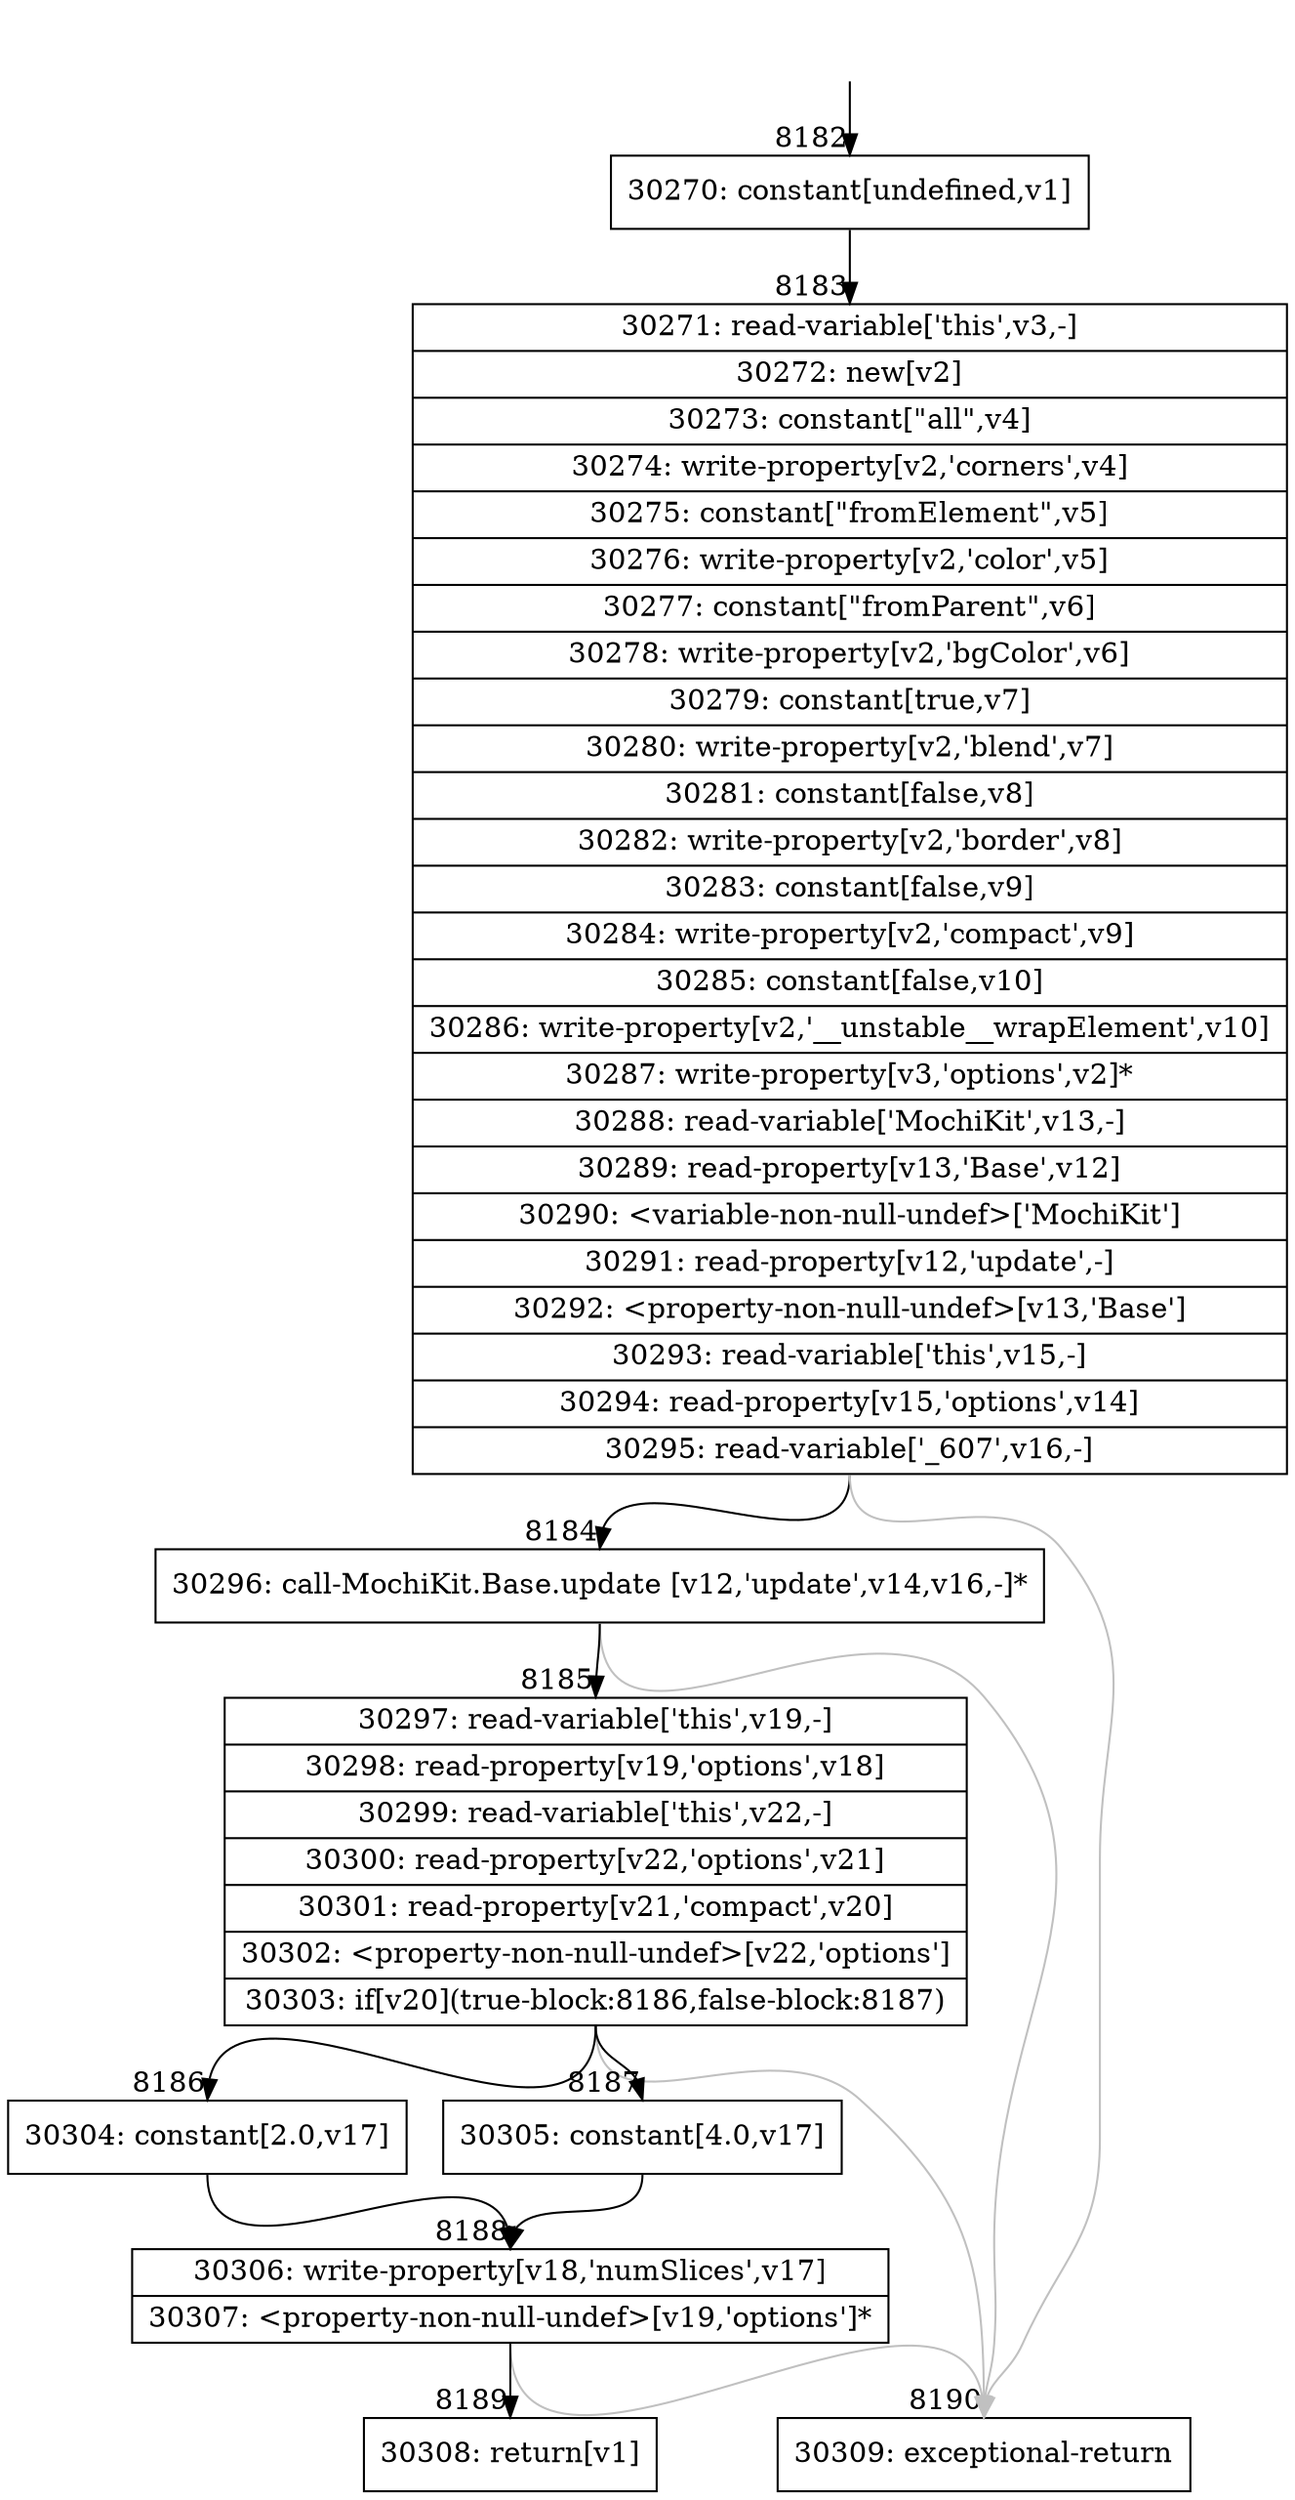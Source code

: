 digraph {
rankdir="TD"
BB_entry538[shape=none,label=""];
BB_entry538 -> BB8182 [tailport=s, headport=n, headlabel="    8182"]
BB8182 [shape=record label="{30270: constant[undefined,v1]}" ] 
BB8182 -> BB8183 [tailport=s, headport=n, headlabel="      8183"]
BB8183 [shape=record label="{30271: read-variable['this',v3,-]|30272: new[v2]|30273: constant[\"all\",v4]|30274: write-property[v2,'corners',v4]|30275: constant[\"fromElement\",v5]|30276: write-property[v2,'color',v5]|30277: constant[\"fromParent\",v6]|30278: write-property[v2,'bgColor',v6]|30279: constant[true,v7]|30280: write-property[v2,'blend',v7]|30281: constant[false,v8]|30282: write-property[v2,'border',v8]|30283: constant[false,v9]|30284: write-property[v2,'compact',v9]|30285: constant[false,v10]|30286: write-property[v2,'__unstable__wrapElement',v10]|30287: write-property[v3,'options',v2]*|30288: read-variable['MochiKit',v13,-]|30289: read-property[v13,'Base',v12]|30290: \<variable-non-null-undef\>['MochiKit']|30291: read-property[v12,'update',-]|30292: \<property-non-null-undef\>[v13,'Base']|30293: read-variable['this',v15,-]|30294: read-property[v15,'options',v14]|30295: read-variable['_607',v16,-]}" ] 
BB8183 -> BB8184 [tailport=s, headport=n, headlabel="      8184"]
BB8183 -> BB8190 [tailport=s, headport=n, color=gray, headlabel="      8190"]
BB8184 [shape=record label="{30296: call-MochiKit.Base.update [v12,'update',v14,v16,-]*}" ] 
BB8184 -> BB8185 [tailport=s, headport=n, headlabel="      8185"]
BB8184 -> BB8190 [tailport=s, headport=n, color=gray]
BB8185 [shape=record label="{30297: read-variable['this',v19,-]|30298: read-property[v19,'options',v18]|30299: read-variable['this',v22,-]|30300: read-property[v22,'options',v21]|30301: read-property[v21,'compact',v20]|30302: \<property-non-null-undef\>[v22,'options']|30303: if[v20](true-block:8186,false-block:8187)}" ] 
BB8185 -> BB8186 [tailport=s, headport=n, headlabel="      8186"]
BB8185 -> BB8187 [tailport=s, headport=n, headlabel="      8187"]
BB8185 -> BB8190 [tailport=s, headport=n, color=gray]
BB8186 [shape=record label="{30304: constant[2.0,v17]}" ] 
BB8186 -> BB8188 [tailport=s, headport=n, headlabel="      8188"]
BB8187 [shape=record label="{30305: constant[4.0,v17]}" ] 
BB8187 -> BB8188 [tailport=s, headport=n]
BB8188 [shape=record label="{30306: write-property[v18,'numSlices',v17]|30307: \<property-non-null-undef\>[v19,'options']*}" ] 
BB8188 -> BB8189 [tailport=s, headport=n, headlabel="      8189"]
BB8188 -> BB8190 [tailport=s, headport=n, color=gray]
BB8189 [shape=record label="{30308: return[v1]}" ] 
BB8190 [shape=record label="{30309: exceptional-return}" ] 
//#$~ 5868
}
